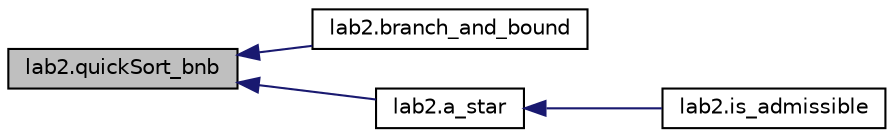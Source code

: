 digraph "lab2.quickSort_bnb"
{
  edge [fontname="Helvetica",fontsize="10",labelfontname="Helvetica",labelfontsize="10"];
  node [fontname="Helvetica",fontsize="10",shape=record];
  rankdir="LR";
  Node1 [label="lab2.quickSort_bnb",height=0.2,width=0.4,color="black", fillcolor="grey75", style="filled", fontcolor="black"];
  Node1 -> Node2 [dir="back",color="midnightblue",fontsize="10",style="solid"];
  Node2 [label="lab2.branch_and_bound",height=0.2,width=0.4,color="black", fillcolor="white", style="filled",URL="$namespacelab2.html#a3723e90643162dc478de991430d9d51a"];
  Node1 -> Node3 [dir="back",color="midnightblue",fontsize="10",style="solid"];
  Node3 [label="lab2.a_star",height=0.2,width=0.4,color="black", fillcolor="white", style="filled",URL="$namespacelab2.html#a1726fe9f0f3452bc927a9e54bc5bbdfa"];
  Node3 -> Node4 [dir="back",color="midnightblue",fontsize="10",style="solid"];
  Node4 [label="lab2.is_admissible",height=0.2,width=0.4,color="black", fillcolor="white", style="filled",URL="$namespacelab2.html#a2ed8d798792ec9dc5671acfe1bdf7a78",tooltip="It&#39;s useful to determine if a graph has a consistent and admissible heuristic. "];
}
